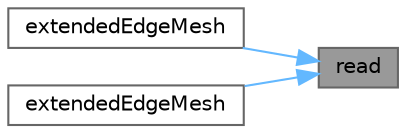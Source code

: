 digraph "read"
{
 // LATEX_PDF_SIZE
  bgcolor="transparent";
  edge [fontname=Helvetica,fontsize=10,labelfontname=Helvetica,labelfontsize=10];
  node [fontname=Helvetica,fontsize=10,shape=box,height=0.2,width=0.4];
  rankdir="RL";
  Node1 [id="Node000001",label="read",height=0.2,width=0.4,color="gray40", fillcolor="grey60", style="filled", fontcolor="black",tooltip=" "];
  Node1 -> Node2 [id="edge1_Node000001_Node000002",dir="back",color="steelblue1",style="solid",tooltip=" "];
  Node2 [id="Node000002",label="extendedEdgeMesh",height=0.2,width=0.4,color="grey40", fillcolor="white", style="filled",URL="$classFoam_1_1extendedEdgeMesh.html#a1f16b831d41f938d5208214e53d459e0",tooltip=" "];
  Node1 -> Node3 [id="edge2_Node000001_Node000003",dir="back",color="steelblue1",style="solid",tooltip=" "];
  Node3 [id="Node000003",label="extendedEdgeMesh",height=0.2,width=0.4,color="grey40", fillcolor="white", style="filled",URL="$classFoam_1_1extendedEdgeMesh.html#aa4c42857539eb734e7b4e10c88ca286b",tooltip=" "];
}
